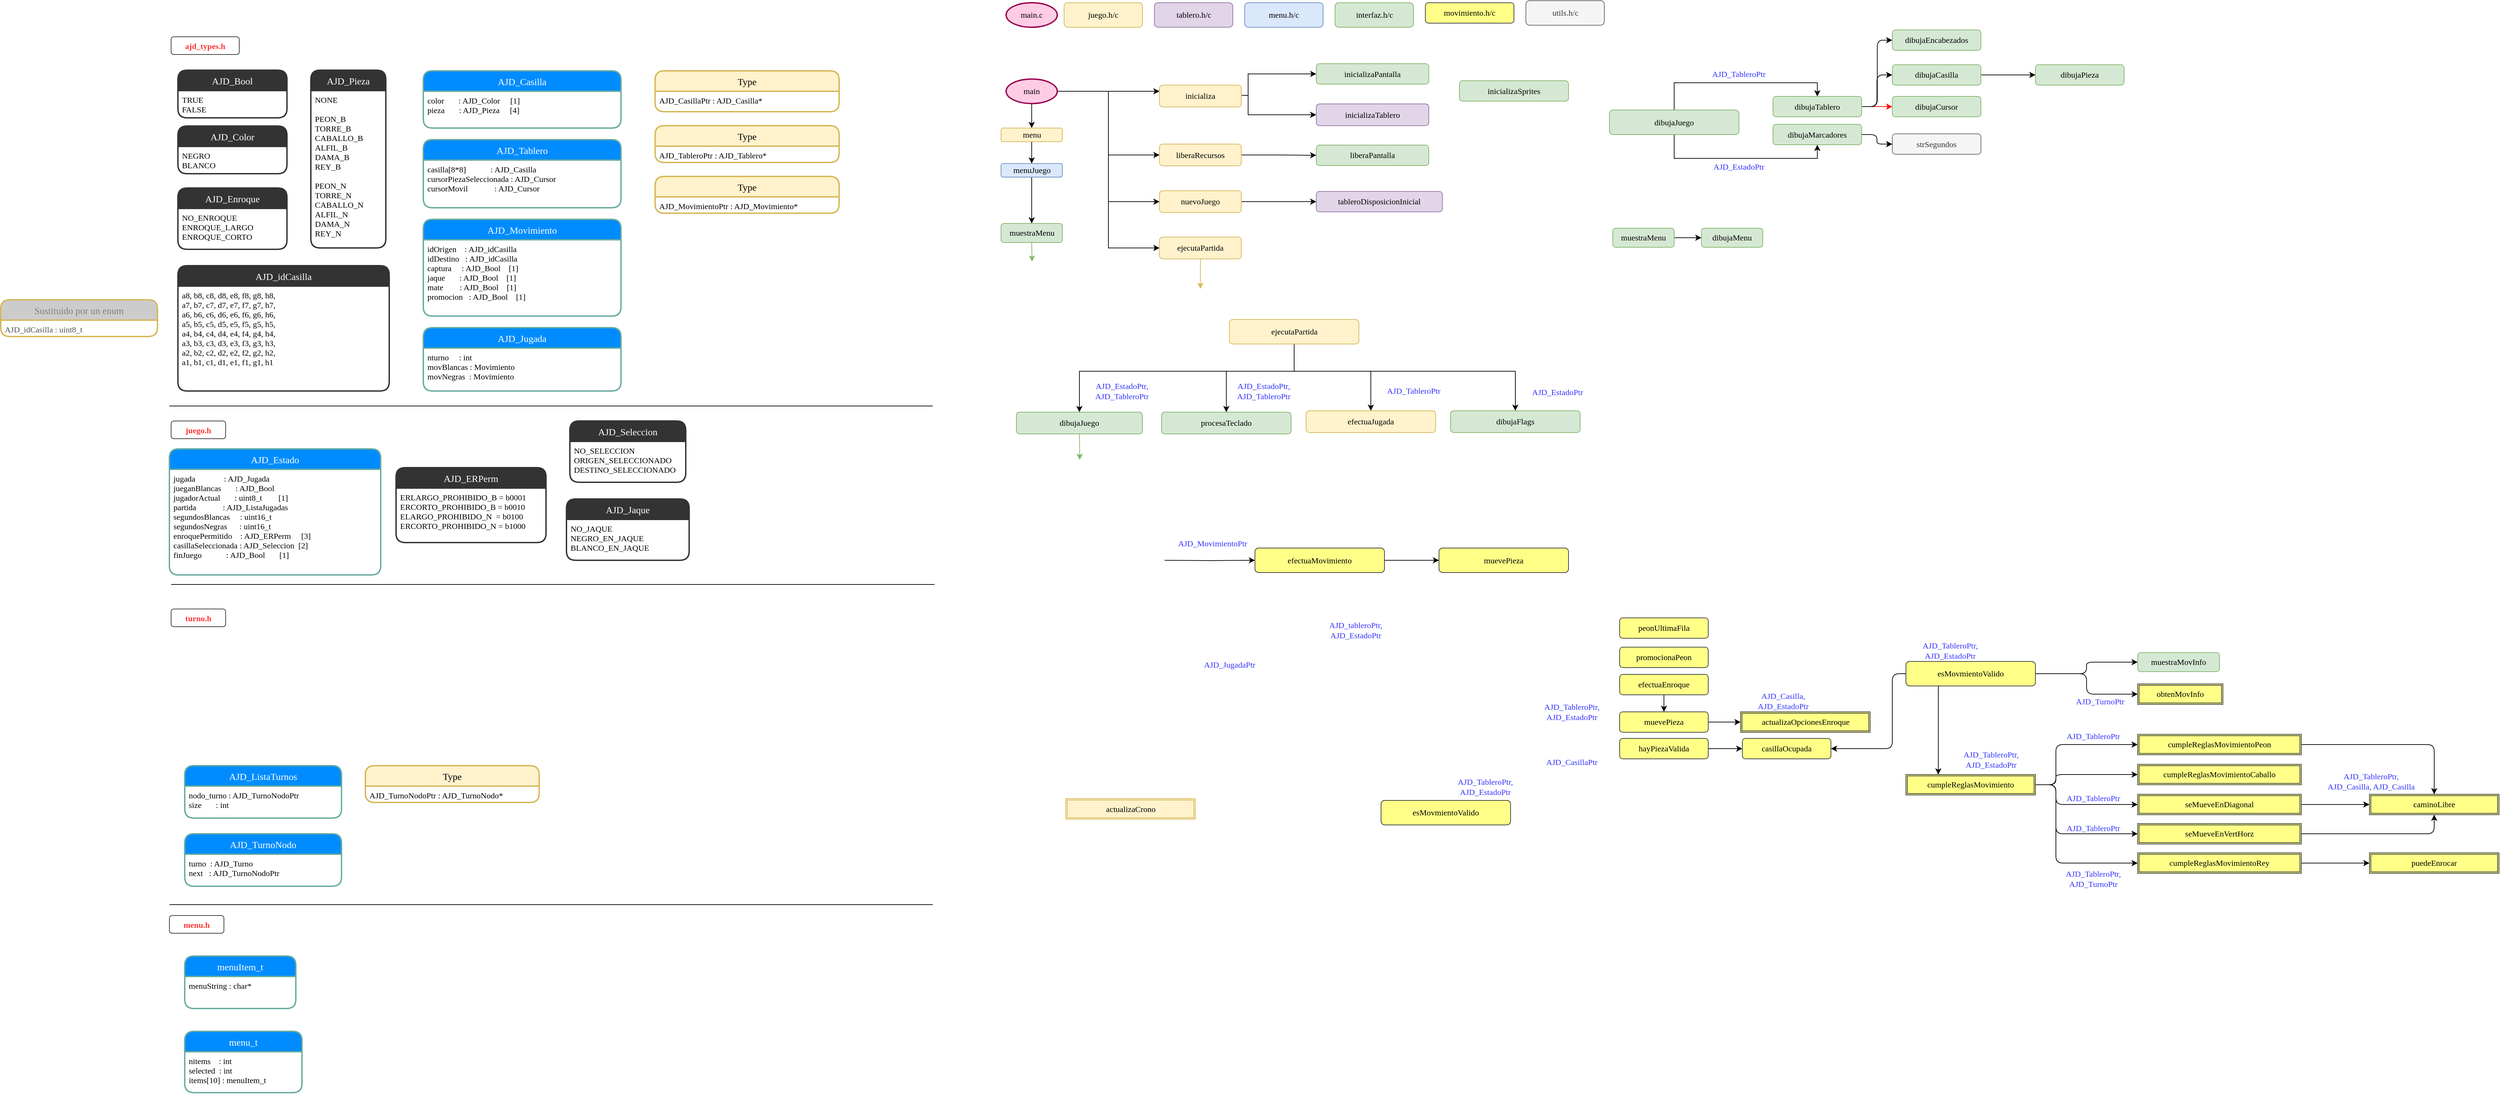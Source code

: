 <mxfile version="12.1.3" type="device" pages="1"><diagram id="zQfxaoqOVSF6XR4k9fx5" name="Page-1"><mxGraphModel dx="1766" dy="1211" grid="1" gridSize="10" guides="1" tooltips="1" connect="1" arrows="1" fold="1" page="0" pageScale="1" pageWidth="1169" pageHeight="827" math="0" shadow="0"><root><mxCell id="0"/><mxCell id="1" parent="0"/><mxCell id="9mrimBCahRJzXP1bLE8M-1" value="AJD_Casilla" style="swimlane;childLayout=stackLayout;horizontal=1;startSize=30;horizontalStack=0;fillColor=#008cff;fontColor=#FFFFFF;rounded=1;fontSize=14;fontStyle=0;strokeWidth=2;resizeParent=0;resizeLast=1;shadow=0;dashed=0;align=center;fontFamily=Monaco;glass=0;swimlaneLine=1;comic=0;strokeColor=#67AB9F;spacingTop=0;spacingLeft=0;spacingBottom=0;spacingRight=0;spacing=0;labelBorderColor=none;" parent="1" vertex="1"><mxGeometry x="400" y="60" width="290" height="84" as="geometry"/></mxCell><mxCell id="9mrimBCahRJzXP1bLE8M-2" value="color       : AJD_Color     [1]&#10;pieza       : AJD_Pieza     [4]" style="align=left;strokeColor=none;fillColor=none;spacingLeft=4;fontSize=12;verticalAlign=top;resizable=0;rotatable=0;part=1;fontFamily=Monaco;labelBackgroundColor=#ffffff;" parent="9mrimBCahRJzXP1bLE8M-1" vertex="1"><mxGeometry y="30" width="290" height="54" as="geometry"/></mxCell><mxCell id="9mrimBCahRJzXP1bLE8M-3" value="AJD_Color" style="swimlane;childLayout=stackLayout;horizontal=1;startSize=30;horizontalStack=0;fillColor=#333333;rounded=1;fontSize=14;fontStyle=0;strokeWidth=2;resizeParent=0;resizeLast=1;shadow=0;dashed=0;align=center;fontFamily=Monaco;glass=0;swimlaneLine=1;comic=0;strokeColor=#333333;spacingTop=0;spacingLeft=0;spacingBottom=0;spacingRight=0;spacing=0;labelBorderColor=none;swimlaneFillColor=none;fontColor=#FFFFFF;" parent="1" vertex="1"><mxGeometry x="40" y="141" width="160" height="70" as="geometry"><mxRectangle x="280" y="50" width="110" height="30" as="alternateBounds"/></mxGeometry></mxCell><mxCell id="9mrimBCahRJzXP1bLE8M-4" value="NEGRO&#10;BLANCO" style="align=left;strokeColor=none;fillColor=none;spacingLeft=4;fontSize=12;verticalAlign=top;resizable=0;rotatable=0;part=1;fontFamily=Monaco;labelBackgroundColor=#ffffff;" parent="9mrimBCahRJzXP1bLE8M-3" vertex="1"><mxGeometry y="30" width="160" height="40" as="geometry"/></mxCell><mxCell id="9mrimBCahRJzXP1bLE8M-8" value="AJD_Pieza" style="swimlane;childLayout=stackLayout;horizontal=1;startSize=30;horizontalStack=0;fillColor=#333333;rounded=1;fontSize=14;fontStyle=0;strokeWidth=2;resizeParent=0;resizeLast=1;shadow=0;dashed=0;align=center;fontFamily=Monaco;glass=0;swimlaneLine=1;comic=0;strokeColor=#333333;spacingTop=0;spacingLeft=0;spacingBottom=0;spacingRight=0;spacing=0;labelBorderColor=none;swimlaneFillColor=none;fontColor=#FFFFFF;" parent="1" vertex="1"><mxGeometry x="235" y="59" width="110" height="261" as="geometry"><mxRectangle x="440" y="50" width="110" height="30" as="alternateBounds"/></mxGeometry></mxCell><mxCell id="9mrimBCahRJzXP1bLE8M-9" value="NONE&#10;&#10;PEON_B&#10;TORRE_B&#10;CABALLO_B&#10;ALFIL_B&#10;DAMA_B&#10;REY_B&#10;&#10;PEON_N&#10;TORRE_N&#10;CABALLO_N&#10;ALFIL_N&#10;DAMA_N&#10;REY_N" style="align=left;strokeColor=none;fillColor=none;spacingLeft=4;fontSize=12;verticalAlign=top;resizable=0;rotatable=0;part=1;fontFamily=Monaco;labelBackgroundColor=#ffffff;" parent="9mrimBCahRJzXP1bLE8M-8" vertex="1"><mxGeometry y="30" width="110" height="231" as="geometry"/></mxCell><mxCell id="9mrimBCahRJzXP1bLE8M-11" value="Sustituido por un enum" style="swimlane;childLayout=stackLayout;horizontal=1;startSize=30;horizontalStack=0;fillColor=#CCCCCC;rounded=1;fontSize=14;fontStyle=0;strokeWidth=2;resizeParent=0;resizeLast=1;shadow=0;dashed=0;align=center;fontFamily=Monaco;glass=0;swimlaneLine=1;comic=0;strokeColor=#d6b656;spacingTop=0;spacingLeft=0;spacingBottom=0;spacingRight=0;spacing=0;labelBorderColor=none;swimlaneFillColor=none;fontColor=#808080;" parent="1" vertex="1"><mxGeometry x="-220" y="396" width="230" height="54" as="geometry"><mxRectangle x="280" y="50" width="110" height="30" as="alternateBounds"/></mxGeometry></mxCell><mxCell id="9mrimBCahRJzXP1bLE8M-12" value="AJD_idCasilla : uint8_t" style="align=left;strokeColor=none;fillColor=none;spacingLeft=4;fontSize=12;verticalAlign=top;resizable=0;rotatable=0;part=1;fontFamily=Monaco;labelBackgroundColor=#ffffff;fontColor=#4D4D4D;" parent="9mrimBCahRJzXP1bLE8M-11" vertex="1"><mxGeometry y="30" width="230" height="24" as="geometry"/></mxCell><mxCell id="9mrimBCahRJzXP1bLE8M-33" value="Type" style="swimlane;childLayout=stackLayout;horizontal=1;startSize=30;horizontalStack=0;fillColor=#fff2cc;rounded=1;fontSize=14;fontStyle=0;strokeWidth=2;resizeParent=0;resizeLast=1;shadow=0;dashed=0;align=center;fontFamily=Monaco;glass=0;swimlaneLine=1;comic=0;strokeColor=#d6b656;spacingTop=0;spacingLeft=0;spacingBottom=0;spacingRight=0;spacing=0;labelBorderColor=none;swimlaneFillColor=none;" parent="1" vertex="1"><mxGeometry x="740" y="140.5" width="270" height="54" as="geometry"><mxRectangle x="280" y="50" width="110" height="30" as="alternateBounds"/></mxGeometry></mxCell><mxCell id="9mrimBCahRJzXP1bLE8M-34" value="AJD_TableroPtr : AJD_Tablero*" style="align=left;strokeColor=none;fillColor=none;spacingLeft=4;fontSize=12;verticalAlign=top;resizable=0;rotatable=0;part=1;fontFamily=Monaco;labelBackgroundColor=#ffffff;" parent="9mrimBCahRJzXP1bLE8M-33" vertex="1"><mxGeometry y="30" width="270" height="24" as="geometry"/></mxCell><mxCell id="9mrimBCahRJzXP1bLE8M-17" value="" style="line;strokeWidth=1;fillColor=none;align=left;verticalAlign=middle;spacingTop=-1;spacingLeft=3;spacingRight=3;rotatable=0;labelPosition=right;points=[];portConstraint=eastwest;rounded=1;shadow=0;glass=0;comic=0;labelBackgroundColor=#FFF2CC;fontFamily=Monaco;fontColor=#FF3333;html=0;" parent="1" vertex="1"><mxGeometry x="27.5" y="548" width="1120" height="8" as="geometry"/></mxCell><mxCell id="9mrimBCahRJzXP1bLE8M-18" value="ajd_types.h" style="text;align=center;fontStyle=1;verticalAlign=middle;spacingLeft=3;spacingRight=3;strokeColor=#333333;rotatable=0;points=[[0,0.5],[1,0.5]];portConstraint=eastwest;rounded=1;shadow=0;glass=0;comic=0;labelBackgroundColor=none;fillColor=#FFFFFF;fontFamily=Monaco;fontColor=#FF3333;html=0;" parent="1" vertex="1"><mxGeometry x="30" y="10" width="100" height="26" as="geometry"/></mxCell><mxCell id="9mrimBCahRJzXP1bLE8M-20" value="juego.h" style="text;align=center;fontStyle=1;verticalAlign=middle;spacingLeft=3;spacingRight=3;strokeColor=#333333;rotatable=0;points=[[0,0.5],[1,0.5]];portConstraint=eastwest;rounded=1;shadow=0;glass=0;comic=0;labelBackgroundColor=none;fillColor=#FFFFFF;fontFamily=Monaco;fontColor=#FF3333;html=0;" parent="1" vertex="1"><mxGeometry x="30" y="574" width="80" height="26" as="geometry"/></mxCell><mxCell id="9mrimBCahRJzXP1bLE8M-24" value="AJD_Estado" style="swimlane;childLayout=stackLayout;horizontal=1;startSize=30;horizontalStack=0;fillColor=#008cff;fontColor=#FFFFFF;rounded=1;fontSize=14;fontStyle=0;strokeWidth=2;resizeParent=0;resizeLast=1;shadow=0;dashed=0;align=center;fontFamily=Monaco;glass=0;swimlaneLine=1;comic=0;strokeColor=#67AB9F;spacingTop=0;spacingLeft=0;spacingBottom=0;spacingRight=0;spacing=0;labelBorderColor=none;" parent="1" vertex="1"><mxGeometry x="27.5" y="615" width="310" height="185" as="geometry"/></mxCell><mxCell id="9mrimBCahRJzXP1bLE8M-25" value="jugada              : AJD_Jugada&#10;jueganBlancas       : AJD_Bool&#10;jugadorActual       : uint8_t        [1]&#10;partida             : AJD_ListaJugadas&#10;segundosBlancas     : uint16_t&#10;segundosNegras      : uint16_t       &#10;enroquePermitido    : AJD_ERPerm     [3]&#10;casillaSeleccionada : AJD_Seleccion  [2]&#10;finJuego            : AJD_Bool       [1]&#10;" style="align=left;strokeColor=none;fillColor=none;spacingLeft=4;fontSize=12;verticalAlign=top;resizable=0;rotatable=0;part=1;fontFamily=Monaco;labelBackgroundColor=#ffffff;" parent="9mrimBCahRJzXP1bLE8M-24" vertex="1"><mxGeometry y="30" width="310" height="155" as="geometry"/></mxCell><mxCell id="9mrimBCahRJzXP1bLE8M-27" value="AJD_Movimiento" style="swimlane;childLayout=stackLayout;horizontal=1;startSize=30;horizontalStack=0;fillColor=#008cff;fontColor=#FFFFFF;rounded=1;fontSize=14;fontStyle=0;strokeWidth=2;resizeParent=0;resizeLast=1;shadow=0;dashed=0;align=center;fontFamily=Monaco;glass=0;swimlaneLine=1;comic=0;strokeColor=#67AB9F;spacingTop=0;spacingLeft=0;spacingBottom=0;spacingRight=0;spacing=0;labelBorderColor=none;" parent="1" vertex="1"><mxGeometry x="400" y="278" width="290" height="142" as="geometry"/></mxCell><mxCell id="9mrimBCahRJzXP1bLE8M-28" value="idOrigen    : AJD_idCasilla&#10;idDestino   : AJD_idCasilla&#10;captura     : AJD_Bool    [1]&#10;jaque       : AJD_Bool    [1]&#10;mate        : AJD_Bool    [1]&#10;promocion   : AJD_Bool    [1]" style="align=left;strokeColor=none;fillColor=none;spacingLeft=4;fontSize=12;verticalAlign=top;resizable=0;rotatable=0;part=1;fontFamily=Monaco;labelBackgroundColor=#ffffff;" parent="9mrimBCahRJzXP1bLE8M-27" vertex="1"><mxGeometry y="30" width="290" height="112" as="geometry"/></mxCell><mxCell id="9mrimBCahRJzXP1bLE8M-29" value="turno.h" style="text;align=center;fontStyle=1;verticalAlign=middle;spacingLeft=3;spacingRight=3;strokeColor=#333333;rotatable=0;points=[[0,0.5],[1,0.5]];portConstraint=eastwest;rounded=1;shadow=0;glass=0;comic=0;labelBackgroundColor=none;fillColor=#FFFFFF;fontFamily=Monaco;fontColor=#FF3333;html=0;" parent="1" vertex="1"><mxGeometry x="30" y="850" width="80" height="26" as="geometry"/></mxCell><mxCell id="9mrimBCahRJzXP1bLE8M-30" value="AJD_Enroque" style="swimlane;childLayout=stackLayout;horizontal=1;startSize=30;horizontalStack=0;fillColor=#333333;rounded=1;fontSize=14;fontStyle=0;strokeWidth=2;resizeParent=0;resizeLast=1;shadow=0;dashed=0;align=center;fontFamily=Monaco;glass=0;swimlaneLine=1;comic=0;strokeColor=#333333;spacingTop=0;spacingLeft=0;spacingBottom=0;spacingRight=0;spacing=0;labelBorderColor=none;swimlaneFillColor=none;fontColor=#FFFFFF;" parent="1" vertex="1"><mxGeometry x="40" y="232" width="160" height="90" as="geometry"><mxRectangle x="280" y="50" width="110" height="30" as="alternateBounds"/></mxGeometry></mxCell><mxCell id="9mrimBCahRJzXP1bLE8M-31" value="NO_ENROQUE &#10;ENROQUE_LARGO&#10;ENROQUE_CORTO" style="align=left;strokeColor=none;fillColor=none;spacingLeft=4;fontSize=12;verticalAlign=top;resizable=0;rotatable=0;part=1;fontFamily=Monaco;labelBackgroundColor=#ffffff;" parent="9mrimBCahRJzXP1bLE8M-30" vertex="1"><mxGeometry y="30" width="160" height="60" as="geometry"/></mxCell><mxCell id="9mrimBCahRJzXP1bLE8M-32" value="" style="line;strokeWidth=1;fillColor=none;align=left;verticalAlign=middle;spacingTop=-1;spacingLeft=3;spacingRight=3;rotatable=0;labelPosition=right;points=[];portConstraint=eastwest;rounded=1;shadow=0;glass=0;comic=0;labelBackgroundColor=#FFF2CC;fontFamily=Monaco;fontColor=#FF3333;html=0;" parent="1" vertex="1"><mxGeometry x="30" y="810" width="1120" height="8" as="geometry"/></mxCell><mxCell id="9mrimBCahRJzXP1bLE8M-35" value="Type" style="swimlane;childLayout=stackLayout;horizontal=1;startSize=30;horizontalStack=0;fillColor=#fff2cc;rounded=1;fontSize=14;fontStyle=0;strokeWidth=2;resizeParent=0;resizeLast=1;shadow=0;dashed=0;align=center;fontFamily=Monaco;glass=0;swimlaneLine=1;comic=0;strokeColor=#d6b656;spacingTop=0;spacingLeft=0;spacingBottom=0;spacingRight=0;spacing=0;labelBorderColor=none;swimlaneFillColor=none;" parent="1" vertex="1"><mxGeometry x="740" y="60" width="270" height="60" as="geometry"><mxRectangle x="280" y="50" width="110" height="30" as="alternateBounds"/></mxGeometry></mxCell><mxCell id="9mrimBCahRJzXP1bLE8M-36" value="AJD_CasillaPtr : AJD_Casilla*" style="align=left;strokeColor=none;fillColor=none;spacingLeft=4;fontSize=12;verticalAlign=top;resizable=0;rotatable=0;part=1;fontFamily=Monaco;labelBackgroundColor=#ffffff;" parent="9mrimBCahRJzXP1bLE8M-35" vertex="1"><mxGeometry y="30" width="270" height="30" as="geometry"/></mxCell><mxCell id="9mrimBCahRJzXP1bLE8M-39" value="AJD_Tablero" style="swimlane;childLayout=stackLayout;horizontal=1;startSize=30;horizontalStack=0;fillColor=#008cff;fontColor=#FFFFFF;rounded=1;fontSize=14;fontStyle=0;strokeWidth=2;resizeParent=0;resizeLast=1;shadow=0;dashed=0;align=center;fontFamily=Monaco;glass=0;swimlaneLine=1;comic=0;strokeColor=#67AB9F;spacingTop=0;spacingLeft=0;spacingBottom=0;spacingRight=0;spacing=0;labelBorderColor=none;" parent="1" vertex="1"><mxGeometry x="400" y="161" width="290" height="100" as="geometry"/></mxCell><mxCell id="9mrimBCahRJzXP1bLE8M-40" value="casilla[8*8]            : AJD_Casilla &#10;cursorPiezaSeleccionada : AJD_Cursor  &#10;cursorMovil             : AJD_Cursor " style="align=left;strokeColor=none;fillColor=none;spacingLeft=4;fontSize=12;verticalAlign=top;resizable=0;rotatable=0;part=1;fontFamily=Monaco;labelBackgroundColor=#ffffff;" parent="9mrimBCahRJzXP1bLE8M-39" vertex="1"><mxGeometry y="30" width="290" height="70" as="geometry"/></mxCell><mxCell id="9mrimBCahRJzXP1bLE8M-41" value="AJD_Jaque" style="swimlane;childLayout=stackLayout;horizontal=1;startSize=30;horizontalStack=0;fillColor=#333333;rounded=1;fontSize=14;fontStyle=0;strokeWidth=2;resizeParent=0;resizeLast=1;shadow=0;dashed=0;align=center;fontFamily=Monaco;glass=0;swimlaneLine=1;comic=0;strokeColor=#333333;spacingTop=0;spacingLeft=0;spacingBottom=0;spacingRight=0;spacing=0;labelBorderColor=none;swimlaneFillColor=none;fontColor=#FFFFFF;" parent="1" vertex="1"><mxGeometry x="610" y="688.5" width="180" height="90" as="geometry"><mxRectangle x="280" y="50" width="110" height="30" as="alternateBounds"/></mxGeometry></mxCell><mxCell id="9mrimBCahRJzXP1bLE8M-42" value="NO_JAQUE&#10;NEGRO_EN_JAQUE&#10;BLANCO_EN_JAQUE&#10;" style="align=left;strokeColor=none;fillColor=none;spacingLeft=4;fontSize=12;verticalAlign=top;resizable=0;rotatable=0;part=1;fontFamily=Monaco;labelBackgroundColor=#ffffff;" parent="9mrimBCahRJzXP1bLE8M-41" vertex="1"><mxGeometry y="30" width="180" height="60" as="geometry"/></mxCell><mxCell id="9mrimBCahRJzXP1bLE8M-43" value="AJD_ERPerm" style="swimlane;childLayout=stackLayout;horizontal=1;startSize=30;horizontalStack=0;fillColor=#333333;rounded=1;fontSize=14;fontStyle=0;strokeWidth=2;resizeParent=0;resizeLast=1;shadow=0;dashed=0;align=center;fontFamily=Monaco;glass=0;swimlaneLine=1;comic=0;strokeColor=#333333;spacingTop=0;spacingLeft=0;spacingBottom=0;spacingRight=0;spacing=0;labelBorderColor=none;swimlaneFillColor=none;fontColor=#FFFFFF;" parent="1" vertex="1"><mxGeometry x="360" y="642.5" width="220" height="110" as="geometry"><mxRectangle x="280" y="50" width="110" height="30" as="alternateBounds"/></mxGeometry></mxCell><mxCell id="9mrimBCahRJzXP1bLE8M-44" value="ERLARGO_PROHIBIDO_B = b0001&#10;ERCORTO_PROHIBIDO_B = b0010&#10;ELARGO_PROHIBIDO_N  = b0100&#10;ERCORTO_PROHIBIDO_N = b1000" style="align=left;strokeColor=none;fillColor=none;spacingLeft=4;fontSize=12;verticalAlign=top;resizable=0;rotatable=0;part=1;fontFamily=Monaco;labelBackgroundColor=#ffffff;" parent="9mrimBCahRJzXP1bLE8M-43" vertex="1"><mxGeometry y="30" width="220" height="80" as="geometry"/></mxCell><mxCell id="9mrimBCahRJzXP1bLE8M-45" value="AJD_Seleccion" style="swimlane;childLayout=stackLayout;horizontal=1;startSize=30;horizontalStack=0;fillColor=#333333;rounded=1;fontSize=14;fontStyle=0;strokeWidth=2;resizeParent=0;resizeLast=1;shadow=0;dashed=0;align=center;fontFamily=Monaco;glass=0;swimlaneLine=1;comic=0;strokeColor=#333333;spacingTop=0;spacingLeft=0;spacingBottom=0;spacingRight=0;spacing=0;labelBorderColor=none;swimlaneFillColor=none;fontColor=#FFFFFF;" parent="1" vertex="1"><mxGeometry x="615" y="574" width="170" height="90" as="geometry"><mxRectangle x="280" y="50" width="110" height="30" as="alternateBounds"/></mxGeometry></mxCell><mxCell id="9mrimBCahRJzXP1bLE8M-46" value="NO_SELECCION&#10;ORIGEN_SELECCIONADO&#10;DESTINO_SELECCIONADO" style="align=left;strokeColor=none;fillColor=none;spacingLeft=4;fontSize=12;verticalAlign=top;resizable=0;rotatable=0;part=1;fontFamily=Monaco;labelBackgroundColor=#ffffff;" parent="9mrimBCahRJzXP1bLE8M-45" vertex="1"><mxGeometry y="30" width="170" height="60" as="geometry"/></mxCell><mxCell id="9mrimBCahRJzXP1bLE8M-47" value="Type" style="swimlane;childLayout=stackLayout;horizontal=1;startSize=30;horizontalStack=0;fillColor=#fff2cc;rounded=1;fontSize=14;fontStyle=0;strokeWidth=2;resizeParent=0;resizeLast=1;shadow=0;dashed=0;align=center;fontFamily=Monaco;glass=0;swimlaneLine=1;comic=0;strokeColor=#d6b656;spacingTop=0;spacingLeft=0;spacingBottom=0;spacingRight=0;spacing=0;labelBorderColor=none;swimlaneFillColor=none;" parent="1" vertex="1"><mxGeometry x="740" y="215" width="270" height="54" as="geometry"><mxRectangle x="280" y="50" width="110" height="30" as="alternateBounds"/></mxGeometry></mxCell><mxCell id="9mrimBCahRJzXP1bLE8M-48" value="AJD_MovimientoPtr : AJD_Movimiento*" style="align=left;strokeColor=none;fillColor=none;spacingLeft=4;fontSize=12;verticalAlign=top;resizable=0;rotatable=0;part=1;fontFamily=Monaco;labelBackgroundColor=#ffffff;" parent="9mrimBCahRJzXP1bLE8M-47" vertex="1"><mxGeometry y="30" width="270" height="24" as="geometry"/></mxCell><mxCell id="9mrimBCahRJzXP1bLE8M-49" value="AJD_ListaTurnos" style="swimlane;childLayout=stackLayout;horizontal=1;startSize=30;horizontalStack=0;fillColor=#008cff;fontColor=#FFFFFF;rounded=1;fontSize=14;fontStyle=0;strokeWidth=2;resizeParent=0;resizeLast=1;shadow=0;dashed=0;align=center;fontFamily=Monaco;glass=0;swimlaneLine=1;comic=0;strokeColor=#67AB9F;spacingTop=0;spacingLeft=0;spacingBottom=0;spacingRight=0;spacing=0;labelBorderColor=none;" parent="1" vertex="1"><mxGeometry x="50" y="1080" width="230" height="77" as="geometry"/></mxCell><mxCell id="9mrimBCahRJzXP1bLE8M-50" value="nodo_turno : AJD_TurnoNodoPtr&#10;size       : int" style="align=left;strokeColor=none;fillColor=none;spacingLeft=4;fontSize=12;verticalAlign=top;resizable=0;rotatable=0;part=1;fontFamily=Monaco;labelBackgroundColor=#ffffff;" parent="9mrimBCahRJzXP1bLE8M-49" vertex="1"><mxGeometry y="30" width="230" height="47" as="geometry"/></mxCell><mxCell id="9mrimBCahRJzXP1bLE8M-51" value="AJD_TurnoNodo" style="swimlane;childLayout=stackLayout;horizontal=1;startSize=30;horizontalStack=0;fillColor=#008cff;fontColor=#FFFFFF;rounded=1;fontSize=14;fontStyle=0;strokeWidth=2;resizeParent=0;resizeLast=1;shadow=0;dashed=0;align=center;fontFamily=Monaco;glass=0;swimlaneLine=1;comic=0;strokeColor=#67AB9F;spacingTop=0;spacingLeft=0;spacingBottom=0;spacingRight=0;spacing=0;labelBorderColor=none;" parent="1" vertex="1"><mxGeometry x="50" y="1180" width="230" height="77" as="geometry"/></mxCell><mxCell id="9mrimBCahRJzXP1bLE8M-52" value="turno  : AJD_Turno&#10;next   : AJD_TurnoNodoPtr" style="align=left;strokeColor=none;fillColor=none;spacingLeft=4;fontSize=12;verticalAlign=top;resizable=0;rotatable=0;part=1;fontFamily=Monaco;labelBackgroundColor=#ffffff;" parent="9mrimBCahRJzXP1bLE8M-51" vertex="1"><mxGeometry y="30" width="230" height="47" as="geometry"/></mxCell><mxCell id="9mrimBCahRJzXP1bLE8M-54" value="Type" style="swimlane;childLayout=stackLayout;horizontal=1;startSize=30;horizontalStack=0;fillColor=#fff2cc;rounded=1;fontSize=14;fontStyle=0;strokeWidth=2;resizeParent=0;resizeLast=1;shadow=0;dashed=0;align=center;fontFamily=Monaco;glass=0;swimlaneLine=1;comic=0;strokeColor=#d6b656;spacingTop=0;spacingLeft=0;spacingBottom=0;spacingRight=0;spacing=0;labelBorderColor=none;swimlaneFillColor=none;" parent="1" vertex="1"><mxGeometry x="315" y="1080" width="255" height="54" as="geometry"><mxRectangle x="280" y="50" width="110" height="30" as="alternateBounds"/></mxGeometry></mxCell><mxCell id="9mrimBCahRJzXP1bLE8M-55" value="AJD_TurnoNodoPtr : AJD_TurnoNodo*" style="align=left;strokeColor=none;fillColor=none;spacingLeft=4;fontSize=12;verticalAlign=top;resizable=0;rotatable=0;part=1;fontFamily=Monaco;labelBackgroundColor=#ffffff;" parent="9mrimBCahRJzXP1bLE8M-54" vertex="1"><mxGeometry y="30" width="255" height="24" as="geometry"/></mxCell><mxCell id="jd3iiRORUSYObwr9IQbr-2" value="AJD_Bool" style="swimlane;childLayout=stackLayout;horizontal=1;startSize=30;horizontalStack=0;fillColor=#333333;rounded=1;fontSize=14;fontStyle=0;strokeWidth=2;resizeParent=0;resizeLast=1;shadow=0;dashed=0;align=center;fontFamily=Monaco;glass=0;swimlaneLine=1;comic=0;strokeColor=#333333;spacingTop=0;spacingLeft=0;spacingBottom=0;spacingRight=0;spacing=0;labelBorderColor=none;swimlaneFillColor=none;fontColor=#FFFFFF;" parent="1" vertex="1"><mxGeometry x="40" y="59" width="160" height="70" as="geometry"><mxRectangle x="280" y="50" width="110" height="30" as="alternateBounds"/></mxGeometry></mxCell><mxCell id="jd3iiRORUSYObwr9IQbr-3" value="TRUE&#10;FALSE" style="align=left;strokeColor=none;fillColor=none;spacingLeft=4;fontSize=12;verticalAlign=top;resizable=0;rotatable=0;part=1;fontFamily=Monaco;labelBackgroundColor=#ffffff;" parent="jd3iiRORUSYObwr9IQbr-2" vertex="1"><mxGeometry y="30" width="160" height="40" as="geometry"/></mxCell><mxCell id="8O5giBLAOMgONJkZpwer-6" style="edgeStyle=orthogonalEdgeStyle;rounded=0;orthogonalLoop=1;jettySize=auto;html=1;exitX=1;exitY=0.5;exitDx=0;exitDy=0;entryX=0;entryY=0.5;entryDx=0;entryDy=0;" parent="1" source="LcUVL3EZc08em3406ksH-3" target="LcUVL3EZc08em3406ksH-9" edge="1"><mxGeometry relative="1" as="geometry"><Array as="points"><mxPoint x="1610" y="96"/><mxPoint x="1610" y="65"/></Array></mxGeometry></mxCell><mxCell id="yY-XvdBmTdUyilsx1jqW-6" style="edgeStyle=orthogonalEdgeStyle;rounded=0;orthogonalLoop=1;jettySize=auto;html=1;exitX=1;exitY=0.5;exitDx=0;exitDy=0;entryX=0;entryY=0.5;entryDx=0;entryDy=0;" parent="1" source="LcUVL3EZc08em3406ksH-3" target="yY-XvdBmTdUyilsx1jqW-3" edge="1"><mxGeometry relative="1" as="geometry"><Array as="points"><mxPoint x="1610" y="96"/><mxPoint x="1610" y="125"/></Array></mxGeometry></mxCell><mxCell id="LcUVL3EZc08em3406ksH-3" value="inicializa" style="rounded=1;whiteSpace=wrap;html=1;fontFamily=Monaco;fillColor=#fff2cc;strokeColor=#d6b656;" parent="1" vertex="1"><mxGeometry x="1480" y="81" width="120" height="32" as="geometry"/></mxCell><mxCell id="LcUVL3EZc08em3406ksH-7" style="edgeStyle=orthogonalEdgeStyle;rounded=0;orthogonalLoop=1;jettySize=auto;html=1;exitX=1;exitY=0.5;exitDx=0;exitDy=0;exitPerimeter=0;fontFamily=Monaco;" parent="1" source="LcUVL3EZc08em3406ksH-5" target="LcUVL3EZc08em3406ksH-3" edge="1"><mxGeometry relative="1" as="geometry"><Array as="points"><mxPoint x="1390" y="90"/><mxPoint x="1390" y="90"/></Array></mxGeometry></mxCell><mxCell id="LcUVL3EZc08em3406ksH-19" style="edgeStyle=orthogonalEdgeStyle;rounded=0;orthogonalLoop=1;jettySize=auto;html=1;exitX=0.5;exitY=1;exitDx=0;exitDy=0;exitPerimeter=0;entryX=0.5;entryY=0;entryDx=0;entryDy=0;fontFamily=Monaco;" parent="1" source="LcUVL3EZc08em3406ksH-5" target="LcUVL3EZc08em3406ksH-16" edge="1"><mxGeometry relative="1" as="geometry"/></mxCell><mxCell id="JeteFFncZbmjq71pmBzU-24" style="edgeStyle=orthogonalEdgeStyle;rounded=0;orthogonalLoop=1;jettySize=auto;html=1;exitX=1;exitY=0.5;exitDx=0;exitDy=0;exitPerimeter=0;entryX=0;entryY=0.5;entryDx=0;entryDy=0;strokeColor=#000000;" edge="1" parent="1" source="LcUVL3EZc08em3406ksH-5" target="JeteFFncZbmjq71pmBzU-18"><mxGeometry relative="1" as="geometry"/></mxCell><mxCell id="JeteFFncZbmjq71pmBzU-25" style="edgeStyle=orthogonalEdgeStyle;rounded=0;orthogonalLoop=1;jettySize=auto;html=1;exitX=1;exitY=0.5;exitDx=0;exitDy=0;exitPerimeter=0;entryX=0;entryY=0.5;entryDx=0;entryDy=0;strokeColor=#000000;" edge="1" parent="1" source="LcUVL3EZc08em3406ksH-5" target="LcUVL3EZc08em3406ksH-18"><mxGeometry relative="1" as="geometry"/></mxCell><mxCell id="JeteFFncZbmjq71pmBzU-27" style="edgeStyle=orthogonalEdgeStyle;rounded=0;orthogonalLoop=1;jettySize=auto;html=1;exitX=1;exitY=0.5;exitDx=0;exitDy=0;exitPerimeter=0;entryX=0;entryY=0.5;entryDx=0;entryDy=0;strokeColor=#000000;" edge="1" parent="1" source="LcUVL3EZc08em3406ksH-5" target="IJX_t83rrkzG_IqqbTQi-3"><mxGeometry relative="1" as="geometry"/></mxCell><mxCell id="LcUVL3EZc08em3406ksH-5" value="main" style="strokeWidth=2;html=1;shape=mxgraph.flowchart.start_1;whiteSpace=wrap;fontFamily=Monaco;strokeColor=#99004D;fillColor=#FFCCE6;" parent="1" vertex="1"><mxGeometry x="1255" y="72" width="75" height="36" as="geometry"/></mxCell><mxCell id="LcUVL3EZc08em3406ksH-9" value="inicializaPantalla" style="rounded=1;whiteSpace=wrap;html=1;fontFamily=Monaco;fillColor=#d5e8d4;strokeColor=#82b366;" parent="1" vertex="1"><mxGeometry x="1710" y="49.5" width="165" height="30" as="geometry"/></mxCell><mxCell id="LcUVL3EZc08em3406ksH-10" value="inicializaSprites" style="rounded=1;whiteSpace=wrap;html=1;fontFamily=Monaco;fillColor=#d5e8d4;strokeColor=#82b366;" parent="1" vertex="1"><mxGeometry x="1920" y="74.5" width="160" height="30" as="geometry"/></mxCell><mxCell id="IJX_t83rrkzG_IqqbTQi-10" value="" style="edgeStyle=orthogonalEdgeStyle;rounded=0;orthogonalLoop=1;jettySize=auto;html=1;" parent="1" source="LcUVL3EZc08em3406ksH-16" target="IJX_t83rrkzG_IqqbTQi-9" edge="1"><mxGeometry relative="1" as="geometry"/></mxCell><mxCell id="LcUVL3EZc08em3406ksH-16" value="menu" style="rounded=1;whiteSpace=wrap;html=1;fontFamily=Monaco;fillColor=#fff2cc;strokeColor=#d6b656;" parent="1" vertex="1"><mxGeometry x="1247.5" y="144" width="90" height="20" as="geometry"/></mxCell><mxCell id="8O5giBLAOMgONJkZpwer-27" value="" style="edgeStyle=orthogonalEdgeStyle;rounded=1;orthogonalLoop=1;jettySize=auto;html=1;" parent="1" source="IJX_t83rrkzG_IqqbTQi-9" target="8O5giBLAOMgONJkZpwer-26" edge="1"><mxGeometry relative="1" as="geometry"/></mxCell><mxCell id="IJX_t83rrkzG_IqqbTQi-9" value="menuJuego" style="rounded=1;whiteSpace=wrap;html=1;fontFamily=Monaco;fillColor=#dae8fc;strokeColor=#6c8ebf;" parent="1" vertex="1"><mxGeometry x="1247.5" y="196" width="90" height="20" as="geometry"/></mxCell><mxCell id="m4sp3osfMqjMVx951qqY-3" style="edgeStyle=orthogonalEdgeStyle;rounded=0;orthogonalLoop=1;jettySize=auto;html=1;exitX=0.5;exitY=1;exitDx=0;exitDy=0;strokeColor=#82B366;" parent="1" source="8O5giBLAOMgONJkZpwer-26" edge="1"><mxGeometry relative="1" as="geometry"><mxPoint x="1293" y="340" as="targetPoint"/></mxGeometry></mxCell><mxCell id="8O5giBLAOMgONJkZpwer-26" value="muestraMenu" style="rounded=1;whiteSpace=wrap;html=1;fontFamily=Monaco;fillColor=#d5e8d4;strokeColor=#82b366;" parent="1" vertex="1"><mxGeometry x="1247.5" y="284" width="90" height="28" as="geometry"/></mxCell><mxCell id="JeteFFncZbmjq71pmBzU-22" style="edgeStyle=orthogonalEdgeStyle;rounded=0;orthogonalLoop=1;jettySize=auto;html=1;exitX=1;exitY=0.5;exitDx=0;exitDy=0;" edge="1" parent="1" source="LcUVL3EZc08em3406ksH-18" target="yY-XvdBmTdUyilsx1jqW-1"><mxGeometry relative="1" as="geometry"/></mxCell><mxCell id="LcUVL3EZc08em3406ksH-18" value="nuevoJuego" style="rounded=1;whiteSpace=wrap;html=1;fontFamily=Monaco;fillColor=#fff2cc;strokeColor=#d6b656;" parent="1" vertex="1"><mxGeometry x="1480" y="236" width="120" height="32" as="geometry"/></mxCell><mxCell id="JeteFFncZbmjq71pmBzU-23" style="edgeStyle=orthogonalEdgeStyle;rounded=0;orthogonalLoop=1;jettySize=auto;html=1;exitX=0.5;exitY=1;exitDx=0;exitDy=0;strokeColor=#D6B656;" edge="1" parent="1" source="IJX_t83rrkzG_IqqbTQi-3"><mxGeometry relative="1" as="geometry"><mxPoint x="1540" y="380" as="targetPoint"/></mxGeometry></mxCell><mxCell id="IJX_t83rrkzG_IqqbTQi-3" value="ejecutaPartida" style="rounded=1;whiteSpace=wrap;html=1;fontFamily=Monaco;fillColor=#fff2cc;strokeColor=#d6b656;" parent="1" vertex="1"><mxGeometry x="1480" y="304" width="120" height="32" as="geometry"/></mxCell><mxCell id="m4sp3osfMqjMVx951qqY-2" style="edgeStyle=orthogonalEdgeStyle;rounded=0;orthogonalLoop=1;jettySize=auto;html=1;exitX=0.5;exitY=1;exitDx=0;exitDy=0;strokeColor=#82B366;" parent="1" source="IJX_t83rrkzG_IqqbTQi-4" edge="1"><mxGeometry relative="1" as="geometry"><mxPoint x="1363" y="631" as="targetPoint"/></mxGeometry></mxCell><mxCell id="IJX_t83rrkzG_IqqbTQi-4" value="dibujaJuego" style="rounded=1;whiteSpace=wrap;html=1;fontFamily=Monaco;fillColor=#d5e8d4;strokeColor=#82b366;" parent="1" vertex="1"><mxGeometry x="1270" y="561" width="185" height="32" as="geometry"/></mxCell><mxCell id="JeteFFncZbmjq71pmBzU-5" style="edgeStyle=orthogonalEdgeStyle;rounded=0;orthogonalLoop=1;jettySize=auto;html=1;exitX=0.5;exitY=1;exitDx=0;exitDy=0;entryX=0.5;entryY=0;entryDx=0;entryDy=0;" edge="1" parent="1" source="IJX_t83rrkzG_IqqbTQi-7" target="IJX_t83rrkzG_IqqbTQi-4"><mxGeometry relative="1" as="geometry"><Array as="points"><mxPoint x="1678" y="501"/><mxPoint x="1363" y="501"/></Array></mxGeometry></mxCell><mxCell id="JeteFFncZbmjq71pmBzU-6" style="edgeStyle=orthogonalEdgeStyle;rounded=0;orthogonalLoop=1;jettySize=auto;html=1;exitX=0.5;exitY=1;exitDx=0;exitDy=0;entryX=0.5;entryY=0;entryDx=0;entryDy=0;" edge="1" parent="1" source="IJX_t83rrkzG_IqqbTQi-7" target="IJX_t83rrkzG_IqqbTQi-13"><mxGeometry relative="1" as="geometry"><Array as="points"><mxPoint x="1678" y="501"/><mxPoint x="1578" y="501"/></Array></mxGeometry></mxCell><mxCell id="JeteFFncZbmjq71pmBzU-13" style="edgeStyle=orthogonalEdgeStyle;rounded=0;orthogonalLoop=1;jettySize=auto;html=1;exitX=0.5;exitY=1;exitDx=0;exitDy=0;entryX=0.5;entryY=0;entryDx=0;entryDy=0;" edge="1" parent="1" source="IJX_t83rrkzG_IqqbTQi-7" target="JeteFFncZbmjq71pmBzU-7"><mxGeometry relative="1" as="geometry"><Array as="points"><mxPoint x="1678" y="501"/><mxPoint x="1790" y="501"/></Array></mxGeometry></mxCell><mxCell id="JeteFFncZbmjq71pmBzU-14" style="edgeStyle=orthogonalEdgeStyle;rounded=0;orthogonalLoop=1;jettySize=auto;html=1;exitX=0.5;exitY=1;exitDx=0;exitDy=0;entryX=0.5;entryY=0;entryDx=0;entryDy=0;" edge="1" parent="1" source="IJX_t83rrkzG_IqqbTQi-7" target="JeteFFncZbmjq71pmBzU-8"><mxGeometry relative="1" as="geometry"><Array as="points"><mxPoint x="1678" y="501"/><mxPoint x="2002" y="501"/></Array></mxGeometry></mxCell><mxCell id="IJX_t83rrkzG_IqqbTQi-7" value="ejecutaPartida" style="rounded=1;whiteSpace=wrap;html=1;fontFamily=Monaco;fillColor=#fff2cc;strokeColor=#d6b656;" parent="1" vertex="1"><mxGeometry x="1582.5" y="425" width="190" height="36" as="geometry"/></mxCell><mxCell id="m4sp3osfMqjMVx951qqY-14" value="" style="edgeStyle=orthogonalEdgeStyle;rounded=1;orthogonalLoop=1;jettySize=auto;html=1;strokeColor=#000000;" parent="1" target="m4sp3osfMqjMVx951qqY-13" edge="1"><mxGeometry relative="1" as="geometry"><mxPoint x="1487.5" y="778.5" as="sourcePoint"/></mxGeometry></mxCell><mxCell id="m4sp3osfMqjMVx951qqY-17" value="" style="edgeStyle=orthogonalEdgeStyle;rounded=1;orthogonalLoop=1;jettySize=auto;html=1;strokeColor=#000000;" parent="1" source="m4sp3osfMqjMVx951qqY-13" target="m4sp3osfMqjMVx951qqY-16" edge="1"><mxGeometry relative="1" as="geometry"/></mxCell><mxCell id="m4sp3osfMqjMVx951qqY-13" value="efectuaMovimiento" style="rounded=1;whiteSpace=wrap;html=1;fontFamily=Monaco;fillColor=#ffff88;strokeColor=#36393d;" parent="1" vertex="1"><mxGeometry x="1620" y="760.5" width="190" height="36" as="geometry"/></mxCell><mxCell id="m4sp3osfMqjMVx951qqY-16" value="muevePieza" style="rounded=1;whiteSpace=wrap;html=1;fontFamily=Monaco;fillColor=#ffff88;strokeColor=#36393d;" parent="1" vertex="1"><mxGeometry x="1890" y="760.5" width="190" height="36" as="geometry"/></mxCell><mxCell id="Fs0EV7dhqo1cB_s403hh-35" value="" style="edgeStyle=orthogonalEdgeStyle;rounded=1;orthogonalLoop=1;jettySize=auto;html=1;" parent="1" source="IJX_t83rrkzG_IqqbTQi-19" target="Fs0EV7dhqo1cB_s403hh-34" edge="1"><mxGeometry relative="1" as="geometry"/></mxCell><mxCell id="IJX_t83rrkzG_IqqbTQi-19" value="hayPiezaValida" style="rounded=1;whiteSpace=wrap;html=1;fontFamily=Monaco;fillColor=#ffff88;strokeColor=#36393d;" parent="1" vertex="1"><mxGeometry x="2155" y="1040" width="130" height="30" as="geometry"/></mxCell><mxCell id="Fs0EV7dhqo1cB_s403hh-34" value="casillaOcupada" style="rounded=1;whiteSpace=wrap;html=1;fontFamily=Monaco;fillColor=#ffff88;strokeColor=#36393d;" parent="1" vertex="1"><mxGeometry x="2335" y="1040" width="130" height="30" as="geometry"/></mxCell><mxCell id="IJX_t83rrkzG_IqqbTQi-13" value="procesaTeclado" style="rounded=1;whiteSpace=wrap;html=1;fontFamily=Monaco;fillColor=#d5e8d4;strokeColor=#82b366;" parent="1" vertex="1"><mxGeometry x="1483" y="561" width="190" height="32" as="geometry"/></mxCell><mxCell id="IJX_t83rrkzG_IqqbTQi-16" value="AJD_EstadoPtr,&lt;br&gt;AJD_TableroPtr" style="text;html=1;strokeColor=none;fillColor=none;align=center;verticalAlign=middle;whiteSpace=wrap;rounded=0;fontFamily=Monaco;fontColor=#3333FF;" parent="1" vertex="1"><mxGeometry x="1578" y="520" width="110" height="20" as="geometry"/></mxCell><mxCell id="IJX_t83rrkzG_IqqbTQi-18" value="AJD_tableroPtr,&lt;br&gt;AJD_EstadoPtr" style="text;html=1;strokeColor=none;fillColor=none;align=center;verticalAlign=middle;whiteSpace=wrap;rounded=0;fontFamily=Monaco;fontColor=#3333FF;" parent="1" vertex="1"><mxGeometry x="1712.5" y="871" width="110" height="20" as="geometry"/></mxCell><mxCell id="IJX_t83rrkzG_IqqbTQi-22" value="AJD_TableroPtr, AJD_EstadoPtr" style="text;html=1;strokeColor=none;fillColor=none;align=center;verticalAlign=middle;whiteSpace=wrap;rounded=0;fontFamily=Monaco;fontColor=#3333FF;" parent="1" vertex="1"><mxGeometry x="2030" y="991" width="110" height="20" as="geometry"/></mxCell><mxCell id="IJX_t83rrkzG_IqqbTQi-24" value="AJD_CasillaPtr" style="text;html=1;strokeColor=none;fillColor=none;align=center;verticalAlign=middle;whiteSpace=wrap;rounded=0;fontFamily=Monaco;fontColor=#3333FF;" parent="1" vertex="1"><mxGeometry x="2030" y="1065" width="110" height="20" as="geometry"/></mxCell><mxCell id="IJX_t83rrkzG_IqqbTQi-26" value="esMovmientoValido" style="rounded=1;whiteSpace=wrap;html=1;fontFamily=Monaco;fillColor=#ffff88;strokeColor=#36393d;" parent="1" vertex="1"><mxGeometry x="1805" y="1131" width="190" height="36" as="geometry"/></mxCell><mxCell id="IJX_t83rrkzG_IqqbTQi-27" value="AJD_TableroPtr, AJD_EstadoPtr" style="text;html=1;strokeColor=none;fillColor=none;align=center;verticalAlign=middle;whiteSpace=wrap;rounded=0;fontFamily=Monaco;fontColor=#3333FF;" parent="1" vertex="1"><mxGeometry x="1902.5" y="1101" width="110" height="20" as="geometry"/></mxCell><mxCell id="Fs0EV7dhqo1cB_s403hh-32" style="edgeStyle=orthogonalEdgeStyle;rounded=1;orthogonalLoop=1;jettySize=auto;html=1;exitX=1;exitY=0.5;exitDx=0;exitDy=0;entryX=0;entryY=0.5;entryDx=0;entryDy=0;" parent="1" source="IJX_t83rrkzG_IqqbTQi-30" target="Fs0EV7dhqo1cB_s403hh-31" edge="1"><mxGeometry relative="1" as="geometry"/></mxCell><mxCell id="IJX_t83rrkzG_IqqbTQi-30" value="muevePieza" style="rounded=1;whiteSpace=wrap;html=1;fontFamily=Monaco;fillColor=#ffff88;strokeColor=#36393d;" parent="1" vertex="1"><mxGeometry x="2155" y="1001" width="130" height="30" as="geometry"/></mxCell><mxCell id="Fs0EV7dhqo1cB_s403hh-66" style="edgeStyle=orthogonalEdgeStyle;rounded=1;orthogonalLoop=1;jettySize=auto;html=1;exitX=0.5;exitY=1;exitDx=0;exitDy=0;entryX=0.5;entryY=0;entryDx=0;entryDy=0;" parent="1" source="IJX_t83rrkzG_IqqbTQi-31" target="IJX_t83rrkzG_IqqbTQi-30" edge="1"><mxGeometry relative="1" as="geometry"/></mxCell><mxCell id="IJX_t83rrkzG_IqqbTQi-31" value="efectuaEnroque" style="rounded=1;whiteSpace=wrap;html=1;fontFamily=Monaco;fillColor=#ffff88;strokeColor=#36393d;" parent="1" vertex="1"><mxGeometry x="2155" y="946" width="130" height="30" as="geometry"/></mxCell><mxCell id="IJX_t83rrkzG_IqqbTQi-35" value="peonUltimaFila" style="rounded=1;whiteSpace=wrap;html=1;fontFamily=Monaco;fillColor=#ffff88;strokeColor=#36393d;" parent="1" vertex="1"><mxGeometry x="2155" y="863" width="130" height="30" as="geometry"/></mxCell><mxCell id="IJX_t83rrkzG_IqqbTQi-37" value="promocionaPeon" style="rounded=1;whiteSpace=wrap;html=1;fontFamily=Monaco;fillColor=#ffff88;strokeColor=#36393d;" parent="1" vertex="1"><mxGeometry x="2155" y="906" width="130" height="30" as="geometry"/></mxCell><mxCell id="8O5giBLAOMgONJkZpwer-13" style="edgeStyle=orthogonalEdgeStyle;rounded=0;orthogonalLoop=1;jettySize=auto;html=1;exitX=0.5;exitY=0;exitDx=0;exitDy=0;entryX=0.5;entryY=0;entryDx=0;entryDy=0;" parent="1" source="8O5giBLAOMgONJkZpwer-10" target="8O5giBLAOMgONJkZpwer-11" edge="1"><mxGeometry relative="1" as="geometry"/></mxCell><mxCell id="8O5giBLAOMgONJkZpwer-14" style="edgeStyle=orthogonalEdgeStyle;rounded=0;orthogonalLoop=1;jettySize=auto;html=1;exitX=0.5;exitY=1;exitDx=0;exitDy=0;entryX=0.5;entryY=1;entryDx=0;entryDy=0;" parent="1" source="8O5giBLAOMgONJkZpwer-10" target="8O5giBLAOMgONJkZpwer-12" edge="1"><mxGeometry relative="1" as="geometry"/></mxCell><mxCell id="8O5giBLAOMgONJkZpwer-10" value="dibujaJuego" style="rounded=1;whiteSpace=wrap;html=1;fontFamily=Monaco;fillColor=#d5e8d4;strokeColor=#82b366;" parent="1" vertex="1"><mxGeometry x="2140" y="117.5" width="190" height="36" as="geometry"/></mxCell><mxCell id="8O5giBLAOMgONJkZpwer-23" style="edgeStyle=orthogonalEdgeStyle;rounded=1;orthogonalLoop=1;jettySize=auto;html=1;exitX=1;exitY=0.5;exitDx=0;exitDy=0;entryX=0;entryY=0.5;entryDx=0;entryDy=0;strokeColor=#FF0000;" parent="1" source="8O5giBLAOMgONJkZpwer-11" target="8O5giBLAOMgONJkZpwer-21" edge="1"><mxGeometry relative="1" as="geometry"/></mxCell><mxCell id="8O5giBLAOMgONJkZpwer-25" style="edgeStyle=orthogonalEdgeStyle;orthogonalLoop=1;jettySize=auto;html=1;exitX=1;exitY=0.5;exitDx=0;exitDy=0;entryX=0;entryY=0.5;entryDx=0;entryDy=0;rounded=1;" parent="1" source="8O5giBLAOMgONJkZpwer-11" target="4i4BEaozbBJtOwisqcgg-1" edge="1"><mxGeometry relative="1" as="geometry"><mxPoint x="2530" y="59" as="targetPoint"/></mxGeometry></mxCell><mxCell id="m4sp3osfMqjMVx951qqY-5" style="edgeStyle=orthogonalEdgeStyle;orthogonalLoop=1;jettySize=auto;html=1;exitX=1;exitY=0.5;exitDx=0;exitDy=0;entryX=0;entryY=0.5;entryDx=0;entryDy=0;strokeColor=#000000;rounded=1;" parent="1" source="8O5giBLAOMgONJkZpwer-11" target="m4sp3osfMqjMVx951qqY-4" edge="1"><mxGeometry relative="1" as="geometry"><Array as="points"><mxPoint x="2533" y="113"/><mxPoint x="2533" y="15"/></Array></mxGeometry></mxCell><mxCell id="8O5giBLAOMgONJkZpwer-11" value="dibujaTablero" style="rounded=1;whiteSpace=wrap;html=1;fontFamily=Monaco;fillColor=#d5e8d4;strokeColor=#82b366;" parent="1" vertex="1"><mxGeometry x="2380" y="97.5" width="130" height="30" as="geometry"/></mxCell><mxCell id="m4sp3osfMqjMVx951qqY-7" value="" style="edgeStyle=orthogonalEdgeStyle;rounded=1;orthogonalLoop=1;jettySize=auto;html=1;strokeColor=#000000;" parent="1" source="8O5giBLAOMgONJkZpwer-12" target="m4sp3osfMqjMVx951qqY-6" edge="1"><mxGeometry relative="1" as="geometry"/></mxCell><mxCell id="8O5giBLAOMgONJkZpwer-12" value="dibujaMarcadores" style="rounded=1;whiteSpace=wrap;html=1;fontFamily=Monaco;fillColor=#d5e8d4;strokeColor=#82b366;" parent="1" vertex="1"><mxGeometry x="2380" y="138.5" width="130" height="30" as="geometry"/></mxCell><mxCell id="m4sp3osfMqjMVx951qqY-6" value="strSegundos" style="rounded=1;whiteSpace=wrap;html=1;fontFamily=Monaco;fillColor=#f5f5f5;strokeColor=#666666;fontColor=#333333;" parent="1" vertex="1"><mxGeometry x="2555" y="152.5" width="130" height="30" as="geometry"/></mxCell><mxCell id="8O5giBLAOMgONJkZpwer-15" value="AJD_EstadoPtr" style="text;html=1;strokeColor=none;fillColor=none;align=center;verticalAlign=middle;whiteSpace=wrap;rounded=0;fontFamily=Monaco;fontColor=#3333FF;" parent="1" vertex="1"><mxGeometry x="2275" y="190.5" width="110" height="20" as="geometry"/></mxCell><mxCell id="8O5giBLAOMgONJkZpwer-16" value="AJD_TableroPtr" style="text;html=1;strokeColor=none;fillColor=none;align=center;verticalAlign=middle;whiteSpace=wrap;rounded=0;fontFamily=Monaco;fontColor=#3333FF;" parent="1" vertex="1"><mxGeometry x="2275" y="54.5" width="110" height="20" as="geometry"/></mxCell><mxCell id="8O5giBLAOMgONJkZpwer-19" value="actualizaCrono" style="shape=ext;double=1;rounded=0;whiteSpace=wrap;html=1;fontFamily=Monaco;fillColor=#fff2cc;strokeColor=#d6b656;" parent="1" vertex="1"><mxGeometry x="1342.5" y="1128.5" width="190" height="30" as="geometry"/></mxCell><mxCell id="8O5giBLAOMgONJkZpwer-21" value="dibujaCursor" style="rounded=1;whiteSpace=wrap;html=1;fontFamily=Monaco;fillColor=#d5e8d4;strokeColor=#82b366;" parent="1" vertex="1"><mxGeometry x="2555" y="97.5" width="130" height="30" as="geometry"/></mxCell><mxCell id="8O5giBLAOMgONJkZpwer-28" value="dibujaMenu" style="rounded=1;whiteSpace=wrap;html=1;fontFamily=Monaco;fillColor=#d5e8d4;strokeColor=#82b366;" parent="1" vertex="1"><mxGeometry x="2275" y="291" width="90" height="28" as="geometry"/></mxCell><mxCell id="8O5giBLAOMgONJkZpwer-31" style="edgeStyle=orthogonalEdgeStyle;rounded=1;orthogonalLoop=1;jettySize=auto;html=1;exitX=1;exitY=0.5;exitDx=0;exitDy=0;entryX=0;entryY=0.5;entryDx=0;entryDy=0;" parent="1" source="8O5giBLAOMgONJkZpwer-30" target="8O5giBLAOMgONJkZpwer-28" edge="1"><mxGeometry relative="1" as="geometry"/></mxCell><mxCell id="8O5giBLAOMgONJkZpwer-30" value="muestraMenu" style="rounded=1;whiteSpace=wrap;html=1;fontFamily=Monaco;fillColor=#d5e8d4;strokeColor=#82b366;" parent="1" vertex="1"><mxGeometry x="2145" y="291" width="90" height="28" as="geometry"/></mxCell><mxCell id="8O5giBLAOMgONJkZpwer-32" value="" style="line;strokeWidth=1;fillColor=none;align=left;verticalAlign=middle;spacingTop=-1;spacingLeft=3;spacingRight=3;rotatable=0;labelPosition=right;points=[];portConstraint=eastwest;rounded=1;shadow=0;glass=0;comic=0;labelBackgroundColor=#FFF2CC;fontFamily=Monaco;fontColor=#FF3333;html=0;" parent="1" vertex="1"><mxGeometry x="27.5" y="1280" width="1120" height="8" as="geometry"/></mxCell><mxCell id="8O5giBLAOMgONJkZpwer-33" value="menuItem_t" style="swimlane;childLayout=stackLayout;horizontal=1;startSize=30;horizontalStack=0;fillColor=#008cff;fontColor=#FFFFFF;rounded=1;fontSize=14;fontStyle=0;strokeWidth=2;resizeParent=0;resizeLast=1;shadow=0;dashed=0;align=center;fontFamily=Monaco;glass=0;swimlaneLine=1;comic=0;strokeColor=#67AB9F;spacingTop=0;spacingLeft=0;spacingBottom=0;spacingRight=0;spacing=0;labelBorderColor=none;" parent="1" vertex="1"><mxGeometry x="50" y="1359.5" width="163" height="77" as="geometry"/></mxCell><mxCell id="8O5giBLAOMgONJkZpwer-34" value="menuString : char*" style="align=left;strokeColor=none;fillColor=none;spacingLeft=4;fontSize=12;verticalAlign=top;resizable=0;rotatable=0;part=1;fontFamily=Monaco;labelBackgroundColor=#ffffff;" parent="8O5giBLAOMgONJkZpwer-33" vertex="1"><mxGeometry y="30" width="163" height="47" as="geometry"/></mxCell><mxCell id="8O5giBLAOMgONJkZpwer-35" value="menu_t" style="swimlane;childLayout=stackLayout;horizontal=1;startSize=30;horizontalStack=0;fillColor=#008cff;fontColor=#FFFFFF;rounded=1;fontSize=14;fontStyle=0;strokeWidth=2;resizeParent=0;resizeLast=1;shadow=0;dashed=0;align=center;fontFamily=Monaco;glass=0;swimlaneLine=1;comic=0;strokeColor=#67AB9F;spacingTop=0;spacingLeft=0;spacingBottom=0;spacingRight=0;spacing=0;labelBorderColor=none;" parent="1" vertex="1"><mxGeometry x="50" y="1470" width="172" height="90" as="geometry"/></mxCell><mxCell id="8O5giBLAOMgONJkZpwer-36" value="nitems    : int&#10;selected  : int&#10;items[10] : menuItem_t" style="align=left;strokeColor=none;fillColor=none;spacingLeft=4;fontSize=12;verticalAlign=top;resizable=0;rotatable=0;part=1;fontFamily=Monaco;labelBackgroundColor=#ffffff;" parent="8O5giBLAOMgONJkZpwer-35" vertex="1"><mxGeometry y="30" width="172" height="60" as="geometry"/></mxCell><mxCell id="4i4BEaozbBJtOwisqcgg-3" value="" style="edgeStyle=orthogonalEdgeStyle;rounded=0;orthogonalLoop=1;jettySize=auto;html=1;" parent="1" source="4i4BEaozbBJtOwisqcgg-1" target="4i4BEaozbBJtOwisqcgg-2" edge="1"><mxGeometry relative="1" as="geometry"/></mxCell><mxCell id="4i4BEaozbBJtOwisqcgg-1" value="dibujaCasilla" style="rounded=1;whiteSpace=wrap;html=1;fontFamily=Monaco;fillColor=#d5e8d4;strokeColor=#82b366;" parent="1" vertex="1"><mxGeometry x="2555" y="51" width="130" height="30" as="geometry"/></mxCell><mxCell id="4i4BEaozbBJtOwisqcgg-2" value="dibujaPieza" style="rounded=1;whiteSpace=wrap;html=1;fontFamily=Monaco;fillColor=#d5e8d4;strokeColor=#82b366;" parent="1" vertex="1"><mxGeometry x="2765" y="51" width="130" height="30" as="geometry"/></mxCell><mxCell id="4i4BEaozbBJtOwisqcgg-4" value="juego.h/c" style="rounded=1;whiteSpace=wrap;html=1;fontFamily=Monaco;fillColor=#fff2cc;strokeColor=#d6b656;" parent="1" vertex="1"><mxGeometry x="1340" y="-40" width="115" height="36" as="geometry"/></mxCell><mxCell id="4i4BEaozbBJtOwisqcgg-5" value="menu.h/c" style="rounded=1;whiteSpace=wrap;html=1;fontFamily=Monaco;fillColor=#dae8fc;strokeColor=#6c8ebf;" parent="1" vertex="1"><mxGeometry x="1605" y="-40" width="115" height="36" as="geometry"/></mxCell><mxCell id="4i4BEaozbBJtOwisqcgg-6" value="main.c" style="strokeWidth=2;html=1;shape=mxgraph.flowchart.start_1;whiteSpace=wrap;fontFamily=Monaco;strokeColor=#99004D;fillColor=#FFCCE6;" parent="1" vertex="1"><mxGeometry x="1255" y="-40" width="75" height="36" as="geometry"/></mxCell><mxCell id="4i4BEaozbBJtOwisqcgg-7" value="tablero.h/c" style="rounded=1;whiteSpace=wrap;html=1;fontFamily=Monaco;fillColor=#e1d5e7;strokeColor=#9673a6;" parent="1" vertex="1"><mxGeometry x="1472.5" y="-40" width="115" height="36" as="geometry"/></mxCell><mxCell id="4i4BEaozbBJtOwisqcgg-8" value="interfaz.h/c" style="rounded=1;whiteSpace=wrap;html=1;fontFamily=Monaco;fillColor=#d5e8d4;strokeColor=#82b366;" parent="1" vertex="1"><mxGeometry x="1737.5" y="-40" width="115" height="36" as="geometry"/></mxCell><mxCell id="4i4BEaozbBJtOwisqcgg-9" value="menu.h" style="text;align=center;fontStyle=1;verticalAlign=middle;spacingLeft=3;spacingRight=3;strokeColor=#333333;rotatable=0;points=[[0,0.5],[1,0.5]];portConstraint=eastwest;rounded=1;shadow=0;glass=0;comic=0;labelBackgroundColor=none;fillColor=#FFFFFF;fontFamily=Monaco;fontColor=#FF3333;html=0;" parent="1" vertex="1"><mxGeometry x="27.5" y="1300" width="80" height="26" as="geometry"/></mxCell><mxCell id="4i4BEaozbBJtOwisqcgg-13" value="muestraMovInfo" style="rounded=1;whiteSpace=wrap;html=1;fontFamily=Monaco;fillColor=#d5e8d4;strokeColor=#82b366;" parent="1" vertex="1"><mxGeometry x="2915" y="914" width="120" height="28" as="geometry"/></mxCell><mxCell id="Fs0EV7dhqo1cB_s403hh-8" style="edgeStyle=orthogonalEdgeStyle;rounded=1;orthogonalLoop=1;jettySize=auto;html=1;exitX=1;exitY=0.5;exitDx=0;exitDy=0;entryX=0;entryY=0.5;entryDx=0;entryDy=0;" parent="1" source="Fs0EV7dhqo1cB_s403hh-1" target="4i4BEaozbBJtOwisqcgg-13" edge="1"><mxGeometry relative="1" as="geometry"><mxPoint x="2765" y="922" as="targetPoint"/></mxGeometry></mxCell><mxCell id="Fs0EV7dhqo1cB_s403hh-9" style="edgeStyle=orthogonalEdgeStyle;rounded=1;orthogonalLoop=1;jettySize=auto;html=1;exitX=1;exitY=0.5;exitDx=0;exitDy=0;entryX=0;entryY=0.5;entryDx=0;entryDy=0;" parent="1" source="Fs0EV7dhqo1cB_s403hh-1" target="Fs0EV7dhqo1cB_s403hh-6" edge="1"><mxGeometry relative="1" as="geometry"/></mxCell><mxCell id="Fs0EV7dhqo1cB_s403hh-38" style="edgeStyle=orthogonalEdgeStyle;rounded=1;orthogonalLoop=1;jettySize=auto;html=1;exitX=0;exitY=0.5;exitDx=0;exitDy=0;entryX=1;entryY=0.5;entryDx=0;entryDy=0;" parent="1" source="Fs0EV7dhqo1cB_s403hh-1" target="Fs0EV7dhqo1cB_s403hh-34" edge="1"><mxGeometry relative="1" as="geometry"><Array as="points"><mxPoint x="2555" y="945"/><mxPoint x="2555" y="1055"/></Array></mxGeometry></mxCell><mxCell id="Fs0EV7dhqo1cB_s403hh-59" style="edgeStyle=orthogonalEdgeStyle;rounded=1;orthogonalLoop=1;jettySize=auto;html=1;exitX=0.25;exitY=1;exitDx=0;exitDy=0;entryX=0.25;entryY=0;entryDx=0;entryDy=0;" parent="1" source="Fs0EV7dhqo1cB_s403hh-1" target="Fs0EV7dhqo1cB_s403hh-14" edge="1"><mxGeometry relative="1" as="geometry"/></mxCell><mxCell id="Fs0EV7dhqo1cB_s403hh-1" value="esMovmientoValido" style="rounded=1;whiteSpace=wrap;html=1;fontFamily=Monaco;fillColor=#ffff88;strokeColor=#36393d;" parent="1" vertex="1"><mxGeometry x="2575" y="927" width="190" height="36" as="geometry"/></mxCell><mxCell id="Fs0EV7dhqo1cB_s403hh-6" value="obtenMovInfo" style="shape=ext;double=1;rounded=0;whiteSpace=wrap;html=1;fontFamily=Monaco;fillColor=#ffff88;strokeColor=#36393d;" parent="1" vertex="1"><mxGeometry x="2915" y="960" width="125" height="30" as="geometry"/></mxCell><mxCell id="Fs0EV7dhqo1cB_s403hh-17" value="" style="edgeStyle=orthogonalEdgeStyle;rounded=1;orthogonalLoop=1;jettySize=auto;html=1;entryX=0;entryY=0.5;entryDx=0;entryDy=0;" parent="1" source="Fs0EV7dhqo1cB_s403hh-14" target="Fs0EV7dhqo1cB_s403hh-16" edge="1"><mxGeometry relative="1" as="geometry"><Array as="points"><mxPoint x="2795" y="1108"/><mxPoint x="2795" y="1049"/></Array></mxGeometry></mxCell><mxCell id="Fs0EV7dhqo1cB_s403hh-22" style="edgeStyle=orthogonalEdgeStyle;rounded=1;orthogonalLoop=1;jettySize=auto;html=1;exitX=1;exitY=0.5;exitDx=0;exitDy=0;entryX=0;entryY=0.5;entryDx=0;entryDy=0;" parent="1" source="Fs0EV7dhqo1cB_s403hh-14" target="Fs0EV7dhqo1cB_s403hh-18" edge="1"><mxGeometry relative="1" as="geometry"><Array as="points"><mxPoint x="2795" y="1108"/><mxPoint x="2795" y="1093"/></Array></mxGeometry></mxCell><mxCell id="Fs0EV7dhqo1cB_s403hh-23" style="edgeStyle=orthogonalEdgeStyle;rounded=1;orthogonalLoop=1;jettySize=auto;html=1;exitX=1;exitY=0.5;exitDx=0;exitDy=0;entryX=0;entryY=0.5;entryDx=0;entryDy=0;" parent="1" source="Fs0EV7dhqo1cB_s403hh-14" target="Fs0EV7dhqo1cB_s403hh-19" edge="1"><mxGeometry relative="1" as="geometry"><Array as="points"><mxPoint x="2795" y="1108"/><mxPoint x="2795" y="1137"/></Array></mxGeometry></mxCell><mxCell id="Fs0EV7dhqo1cB_s403hh-24" style="edgeStyle=orthogonalEdgeStyle;rounded=1;orthogonalLoop=1;jettySize=auto;html=1;exitX=1;exitY=0.5;exitDx=0;exitDy=0;entryX=0;entryY=0.5;entryDx=0;entryDy=0;" parent="1" source="Fs0EV7dhqo1cB_s403hh-14" target="Fs0EV7dhqo1cB_s403hh-20" edge="1"><mxGeometry relative="1" as="geometry"><Array as="points"><mxPoint x="2795" y="1108"/><mxPoint x="2795" y="1180"/></Array></mxGeometry></mxCell><mxCell id="Fs0EV7dhqo1cB_s403hh-28" style="edgeStyle=orthogonalEdgeStyle;rounded=1;orthogonalLoop=1;jettySize=auto;html=1;exitX=1;exitY=0.5;exitDx=0;exitDy=0;entryX=0;entryY=0.5;entryDx=0;entryDy=0;" parent="1" source="Fs0EV7dhqo1cB_s403hh-14" target="Fs0EV7dhqo1cB_s403hh-27" edge="1"><mxGeometry relative="1" as="geometry"><Array as="points"><mxPoint x="2795" y="1108"/><mxPoint x="2795" y="1223"/></Array></mxGeometry></mxCell><mxCell id="Fs0EV7dhqo1cB_s403hh-14" value="cumpleReglasMovimiento" style="shape=ext;double=1;rounded=0;whiteSpace=wrap;html=1;fontFamily=Monaco;fillColor=#ffff88;strokeColor=#36393d;" parent="1" vertex="1"><mxGeometry x="2575" y="1093" width="190" height="30" as="geometry"/></mxCell><mxCell id="Fs0EV7dhqo1cB_s403hh-49" style="edgeStyle=orthogonalEdgeStyle;rounded=1;orthogonalLoop=1;jettySize=auto;html=1;exitX=1;exitY=0.5;exitDx=0;exitDy=0;" parent="1" source="Fs0EV7dhqo1cB_s403hh-16" target="Fs0EV7dhqo1cB_s403hh-48" edge="1"><mxGeometry relative="1" as="geometry"/></mxCell><mxCell id="Fs0EV7dhqo1cB_s403hh-16" value="cumpleReglasMovimientoPeon" style="shape=ext;double=1;rounded=0;whiteSpace=wrap;html=1;fontFamily=Monaco;fillColor=#ffff88;strokeColor=#36393d;" parent="1" vertex="1"><mxGeometry x="2915" y="1034" width="240" height="30" as="geometry"/></mxCell><mxCell id="Fs0EV7dhqo1cB_s403hh-18" value="cumpleReglasMovimientoCaballo" style="shape=ext;double=1;rounded=0;whiteSpace=wrap;html=1;fontFamily=Monaco;fillColor=#ffff88;strokeColor=#36393d;" parent="1" vertex="1"><mxGeometry x="2915" y="1078" width="240" height="30" as="geometry"/></mxCell><mxCell id="Fs0EV7dhqo1cB_s403hh-56" style="edgeStyle=orthogonalEdgeStyle;rounded=1;orthogonalLoop=1;jettySize=auto;html=1;exitX=1;exitY=0.5;exitDx=0;exitDy=0;" parent="1" source="Fs0EV7dhqo1cB_s403hh-19" target="Fs0EV7dhqo1cB_s403hh-48" edge="1"><mxGeometry relative="1" as="geometry"/></mxCell><mxCell id="Fs0EV7dhqo1cB_s403hh-19" value="seMueveEnDiagonal" style="shape=ext;double=1;rounded=0;whiteSpace=wrap;html=1;fontFamily=Monaco;fillColor=#ffff88;strokeColor=#36393d;" parent="1" vertex="1"><mxGeometry x="2915" y="1122" width="240" height="30" as="geometry"/></mxCell><mxCell id="Fs0EV7dhqo1cB_s403hh-57" style="edgeStyle=orthogonalEdgeStyle;rounded=1;orthogonalLoop=1;jettySize=auto;html=1;exitX=1;exitY=0.5;exitDx=0;exitDy=0;entryX=0.5;entryY=1;entryDx=0;entryDy=0;" parent="1" source="Fs0EV7dhqo1cB_s403hh-20" target="Fs0EV7dhqo1cB_s403hh-48" edge="1"><mxGeometry relative="1" as="geometry"/></mxCell><mxCell id="Fs0EV7dhqo1cB_s403hh-20" value="seMueveEnVertHorz" style="shape=ext;double=1;rounded=0;whiteSpace=wrap;html=1;fontFamily=Monaco;fillColor=#ffff88;strokeColor=#36393d;" parent="1" vertex="1"><mxGeometry x="2915" y="1165" width="240" height="30" as="geometry"/></mxCell><mxCell id="Fs0EV7dhqo1cB_s403hh-63" style="edgeStyle=orthogonalEdgeStyle;rounded=1;orthogonalLoop=1;jettySize=auto;html=1;exitX=1;exitY=0.5;exitDx=0;exitDy=0;" parent="1" source="Fs0EV7dhqo1cB_s403hh-27" target="Fs0EV7dhqo1cB_s403hh-62" edge="1"><mxGeometry relative="1" as="geometry"/></mxCell><mxCell id="Fs0EV7dhqo1cB_s403hh-27" value="cumpleReglasMovimientoRey" style="shape=ext;double=1;rounded=0;whiteSpace=wrap;html=1;fontFamily=Monaco;fillColor=#ffff88;strokeColor=#36393d;" parent="1" vertex="1"><mxGeometry x="2915" y="1208" width="240" height="30" as="geometry"/></mxCell><mxCell id="Fs0EV7dhqo1cB_s403hh-31" value="actualizaOpcionesEnroque" style="shape=ext;double=1;rounded=0;whiteSpace=wrap;html=1;fontFamily=Monaco;fillColor=#ffff88;strokeColor=#36393d;" parent="1" vertex="1"><mxGeometry x="2332.5" y="1001" width="190" height="30" as="geometry"/></mxCell><mxCell id="Fs0EV7dhqo1cB_s403hh-39" value="movimiento.h/c" style="rounded=1;whiteSpace=wrap;html=1;fontFamily=Monaco;fillColor=#ffff88;strokeColor=#36393d;" parent="1" vertex="1"><mxGeometry x="1870" y="-40" width="130" height="30" as="geometry"/></mxCell><mxCell id="Fs0EV7dhqo1cB_s403hh-40" value="AJD_TurnoPtr" style="text;html=1;strokeColor=none;fillColor=none;align=center;verticalAlign=middle;whiteSpace=wrap;rounded=0;fontFamily=Monaco;fontColor=#3333FF;" parent="1" vertex="1"><mxGeometry x="2805" y="975.5" width="110" height="20" as="geometry"/></mxCell><mxCell id="Fs0EV7dhqo1cB_s403hh-47" value="AJD_TableroPtr,&lt;br&gt;AJD_TurnoPtr" style="text;html=1;strokeColor=none;fillColor=none;align=center;verticalAlign=middle;whiteSpace=wrap;rounded=0;fontFamily=Monaco;fontColor=#3333FF;" parent="1" vertex="1"><mxGeometry x="2795" y="1228" width="110" height="35" as="geometry"/></mxCell><mxCell id="Fs0EV7dhqo1cB_s403hh-48" value="caminoLibre" style="shape=ext;double=1;rounded=0;whiteSpace=wrap;html=1;fontFamily=Monaco;fillColor=#ffff88;strokeColor=#36393d;" parent="1" vertex="1"><mxGeometry x="3255" y="1122" width="190" height="30" as="geometry"/></mxCell><mxCell id="Fs0EV7dhqo1cB_s403hh-50" value="AJD_TableroPtr, &lt;br&gt;AJD_Casilla, AJD_Casilla" style="text;html=1;strokeColor=none;fillColor=none;align=center;verticalAlign=middle;whiteSpace=wrap;rounded=0;fontFamily=Monaco;fontColor=#3333FF;" parent="1" vertex="1"><mxGeometry x="3165" y="1086" width="185" height="33" as="geometry"/></mxCell><mxCell id="Fs0EV7dhqo1cB_s403hh-53" value="AJD_TableroPtr" style="text;html=1;strokeColor=none;fillColor=none;align=center;verticalAlign=middle;whiteSpace=wrap;rounded=0;fontFamily=Monaco;fontColor=#3333FF;" parent="1" vertex="1"><mxGeometry x="2795" y="1027" width="110" height="20" as="geometry"/></mxCell><mxCell id="Fs0EV7dhqo1cB_s403hh-54" value="AJD_TableroPtr" style="text;html=1;strokeColor=none;fillColor=none;align=center;verticalAlign=middle;whiteSpace=wrap;rounded=0;fontFamily=Monaco;fontColor=#3333FF;" parent="1" vertex="1"><mxGeometry x="2795" y="1118" width="110" height="20" as="geometry"/></mxCell><mxCell id="Fs0EV7dhqo1cB_s403hh-55" value="AJD_TableroPtr" style="text;html=1;strokeColor=none;fillColor=none;align=center;verticalAlign=middle;whiteSpace=wrap;rounded=0;fontFamily=Monaco;fontColor=#3333FF;" parent="1" vertex="1"><mxGeometry x="2795" y="1161.5" width="110" height="20" as="geometry"/></mxCell><mxCell id="Fs0EV7dhqo1cB_s403hh-58" value="AJD_TableroPtr,&lt;br&gt;AJD_EstadoPtr" style="text;html=1;strokeColor=none;fillColor=none;align=center;verticalAlign=middle;whiteSpace=wrap;rounded=0;fontFamily=Monaco;fontColor=#3333FF;" parent="1" vertex="1"><mxGeometry x="2645" y="1053" width="110" height="35" as="geometry"/></mxCell><mxCell id="Fs0EV7dhqo1cB_s403hh-60" value="AJD_TableroPtr,&lt;br&gt;AJD_EstadoPtr" style="text;html=1;strokeColor=none;fillColor=none;align=center;verticalAlign=middle;whiteSpace=wrap;rounded=0;fontFamily=Monaco;fontColor=#3333FF;" parent="1" vertex="1"><mxGeometry x="2585" y="893" width="110" height="35" as="geometry"/></mxCell><mxCell id="Fs0EV7dhqo1cB_s403hh-62" value="puedeEnrocar" style="shape=ext;double=1;rounded=0;whiteSpace=wrap;html=1;fontFamily=Monaco;fillColor=#ffff88;strokeColor=#36393d;" parent="1" vertex="1"><mxGeometry x="3255" y="1208" width="190" height="30" as="geometry"/></mxCell><mxCell id="Fs0EV7dhqo1cB_s403hh-64" value="AJD_Casilla, AJD_EstadoPtr" style="text;html=1;strokeColor=none;fillColor=none;align=center;verticalAlign=middle;whiteSpace=wrap;rounded=0;fontFamily=Monaco;fontColor=#3333FF;" parent="1" vertex="1"><mxGeometry x="2340" y="975" width="110" height="20" as="geometry"/></mxCell><mxCell id="5PJvZ5q2qAu7B3Wa9ALY-1" value="AJD_idCasilla" style="swimlane;childLayout=stackLayout;horizontal=1;startSize=30;horizontalStack=0;fillColor=#333333;rounded=1;fontSize=14;fontStyle=0;strokeWidth=2;resizeParent=0;resizeLast=1;shadow=0;dashed=0;align=center;fontFamily=Monaco;glass=0;swimlaneLine=1;comic=0;strokeColor=#333333;spacingTop=0;spacingLeft=0;spacingBottom=0;spacingRight=0;spacing=0;labelBorderColor=none;swimlaneFillColor=none;fontColor=#FFFFFF;" parent="1" vertex="1"><mxGeometry x="40" y="346" width="310" height="184" as="geometry"><mxRectangle x="280" y="50" width="110" height="30" as="alternateBounds"/></mxGeometry></mxCell><mxCell id="5PJvZ5q2qAu7B3Wa9ALY-2" value="a8, b8, c8, d8, e8, f8, g8, h8,&#10;a7, b7, c7, d7, e7, f7, g7, h7,&#10;a6, b6, c6, d6, e6, f6, g6, h6,&#10;a5, b5, c5, d5, e5, f5, g5, h5,&#10;a4, b4, c4, d4, e4, f4, g4, h4,&#10;a3, b3, c3, d3, e3, f3, g3, h3,&#10;a2, b2, c2, d2, e2, f2, g2, h2,&#10;a1, b1, c1, d1, e1, f1, g1, h1" style="align=left;strokeColor=none;fillColor=none;spacingLeft=4;fontSize=12;verticalAlign=top;resizable=0;rotatable=0;part=1;fontFamily=Monaco;labelBackgroundColor=#ffffff;" parent="5PJvZ5q2qAu7B3Wa9ALY-1" vertex="1"><mxGeometry y="30" width="310" height="154" as="geometry"/></mxCell><mxCell id="yY-XvdBmTdUyilsx1jqW-1" value="tableroDisposicionInicial" style="rounded=1;whiteSpace=wrap;html=1;fontFamily=Monaco;fillColor=#e1d5e7;strokeColor=#9673a6;" parent="1" vertex="1"><mxGeometry x="1710" y="237" width="185" height="30" as="geometry"/></mxCell><mxCell id="yY-XvdBmTdUyilsx1jqW-3" value="inicializaTablero" style="rounded=1;whiteSpace=wrap;html=1;fontFamily=Monaco;fillColor=#e1d5e7;strokeColor=#9673a6;" parent="1" vertex="1"><mxGeometry x="1710" y="108.5" width="165" height="32" as="geometry"/></mxCell><mxCell id="yY-XvdBmTdUyilsx1jqW-9" value="AJD_Jugada" style="swimlane;childLayout=stackLayout;horizontal=1;startSize=30;horizontalStack=0;fillColor=#008cff;fontColor=#FFFFFF;rounded=1;fontSize=14;fontStyle=0;strokeWidth=2;resizeParent=0;resizeLast=1;shadow=0;dashed=0;align=center;fontFamily=Monaco;glass=0;swimlaneLine=1;comic=0;strokeColor=#67AB9F;spacingTop=0;spacingLeft=0;spacingBottom=0;spacingRight=0;spacing=0;labelBorderColor=none;" parent="1" vertex="1"><mxGeometry x="400" y="437" width="290" height="93" as="geometry"/></mxCell><mxCell id="yY-XvdBmTdUyilsx1jqW-10" value="nturno     : int&#10;movBlancas : Movimiento&#10;movNegras  : Movimiento&#10;" style="align=left;strokeColor=none;fillColor=none;spacingLeft=4;fontSize=12;verticalAlign=top;resizable=0;rotatable=0;part=1;fontFamily=Monaco;labelBackgroundColor=#ffffff;" parent="yY-XvdBmTdUyilsx1jqW-9" vertex="1"><mxGeometry y="30" width="290" height="63" as="geometry"/></mxCell><mxCell id="m4sp3osfMqjMVx951qqY-4" value="dibujaEncabezados" style="rounded=1;whiteSpace=wrap;html=1;fontFamily=Monaco;fillColor=#d5e8d4;strokeColor=#82b366;" parent="1" vertex="1"><mxGeometry x="2555" width="130" height="30" as="geometry"/></mxCell><mxCell id="m4sp3osfMqjMVx951qqY-8" value="utils.h/c" style="rounded=1;whiteSpace=wrap;html=1;fontFamily=Monaco;fillColor=#f5f5f5;strokeColor=#666666;fontColor=#333333;" parent="1" vertex="1"><mxGeometry x="2017.5" y="-43" width="115" height="36" as="geometry"/></mxCell><mxCell id="m4sp3osfMqjMVx951qqY-12" value="AJD_JugadaPtr" style="text;html=1;strokeColor=none;fillColor=none;align=center;verticalAlign=middle;whiteSpace=wrap;rounded=0;fontFamily=Monaco;fontColor=#3333FF;" parent="1" vertex="1"><mxGeometry x="1527.5" y="922" width="110" height="20" as="geometry"/></mxCell><mxCell id="m4sp3osfMqjMVx951qqY-15" value="AJD_MovimientoPtr" style="text;html=1;strokeColor=none;fillColor=none;align=center;verticalAlign=middle;whiteSpace=wrap;rounded=0;fontFamily=Monaco;fontColor=#3333FF;" parent="1" vertex="1"><mxGeometry x="1502.5" y="743.5" width="110" height="20" as="geometry"/></mxCell><mxCell id="JeteFFncZbmjq71pmBzU-7" value="efectuaJugada" style="rounded=1;whiteSpace=wrap;html=1;fontFamily=Monaco;fillColor=#fff2cc;strokeColor=#d6b656;" vertex="1" parent="1"><mxGeometry x="1695" y="559" width="190" height="32" as="geometry"/></mxCell><mxCell id="JeteFFncZbmjq71pmBzU-8" value="dibujaFlags&lt;br&gt;" style="rounded=1;whiteSpace=wrap;html=1;fontFamily=Monaco;fillColor=#d5e8d4;strokeColor=#82b366;" vertex="1" parent="1"><mxGeometry x="1907" y="559" width="190" height="32" as="geometry"/></mxCell><mxCell id="JeteFFncZbmjq71pmBzU-9" value="AJD_EstadoPtr,&lt;br&gt;AJD_TableroPtr" style="text;html=1;strokeColor=none;fillColor=none;align=center;verticalAlign=middle;whiteSpace=wrap;rounded=0;fontFamily=Monaco;fontColor=#3333FF;" vertex="1" parent="1"><mxGeometry x="1370" y="520" width="110" height="20" as="geometry"/></mxCell><mxCell id="JeteFFncZbmjq71pmBzU-11" value="AJD_TableroPtr" style="text;html=1;strokeColor=none;fillColor=none;align=center;verticalAlign=middle;whiteSpace=wrap;rounded=0;fontFamily=Monaco;fontColor=#3333FF;" vertex="1" parent="1"><mxGeometry x="1797.5" y="520" width="110" height="20" as="geometry"/></mxCell><mxCell id="JeteFFncZbmjq71pmBzU-12" value="AJD_EstadoPtr" style="text;html=1;strokeColor=none;fillColor=none;align=center;verticalAlign=middle;whiteSpace=wrap;rounded=0;fontFamily=Monaco;fontColor=#3333FF;" vertex="1" parent="1"><mxGeometry x="2009" y="522" width="110" height="20" as="geometry"/></mxCell><mxCell id="JeteFFncZbmjq71pmBzU-21" style="edgeStyle=orthogonalEdgeStyle;rounded=0;orthogonalLoop=1;jettySize=auto;html=1;exitX=1;exitY=0.5;exitDx=0;exitDy=0;" edge="1" parent="1" source="JeteFFncZbmjq71pmBzU-18" target="JeteFFncZbmjq71pmBzU-20"><mxGeometry relative="1" as="geometry"/></mxCell><mxCell id="JeteFFncZbmjq71pmBzU-18" value="liberaRecursos" style="rounded=1;whiteSpace=wrap;html=1;fontFamily=Monaco;fillColor=#fff2cc;strokeColor=#d6b656;" vertex="1" parent="1"><mxGeometry x="1480" y="167.5" width="120" height="32" as="geometry"/></mxCell><mxCell id="JeteFFncZbmjq71pmBzU-20" value="liberaPantalla" style="rounded=1;whiteSpace=wrap;html=1;fontFamily=Monaco;fillColor=#d5e8d4;strokeColor=#82b366;" vertex="1" parent="1"><mxGeometry x="1710" y="169" width="165" height="30" as="geometry"/></mxCell></root></mxGraphModel></diagram></mxfile>